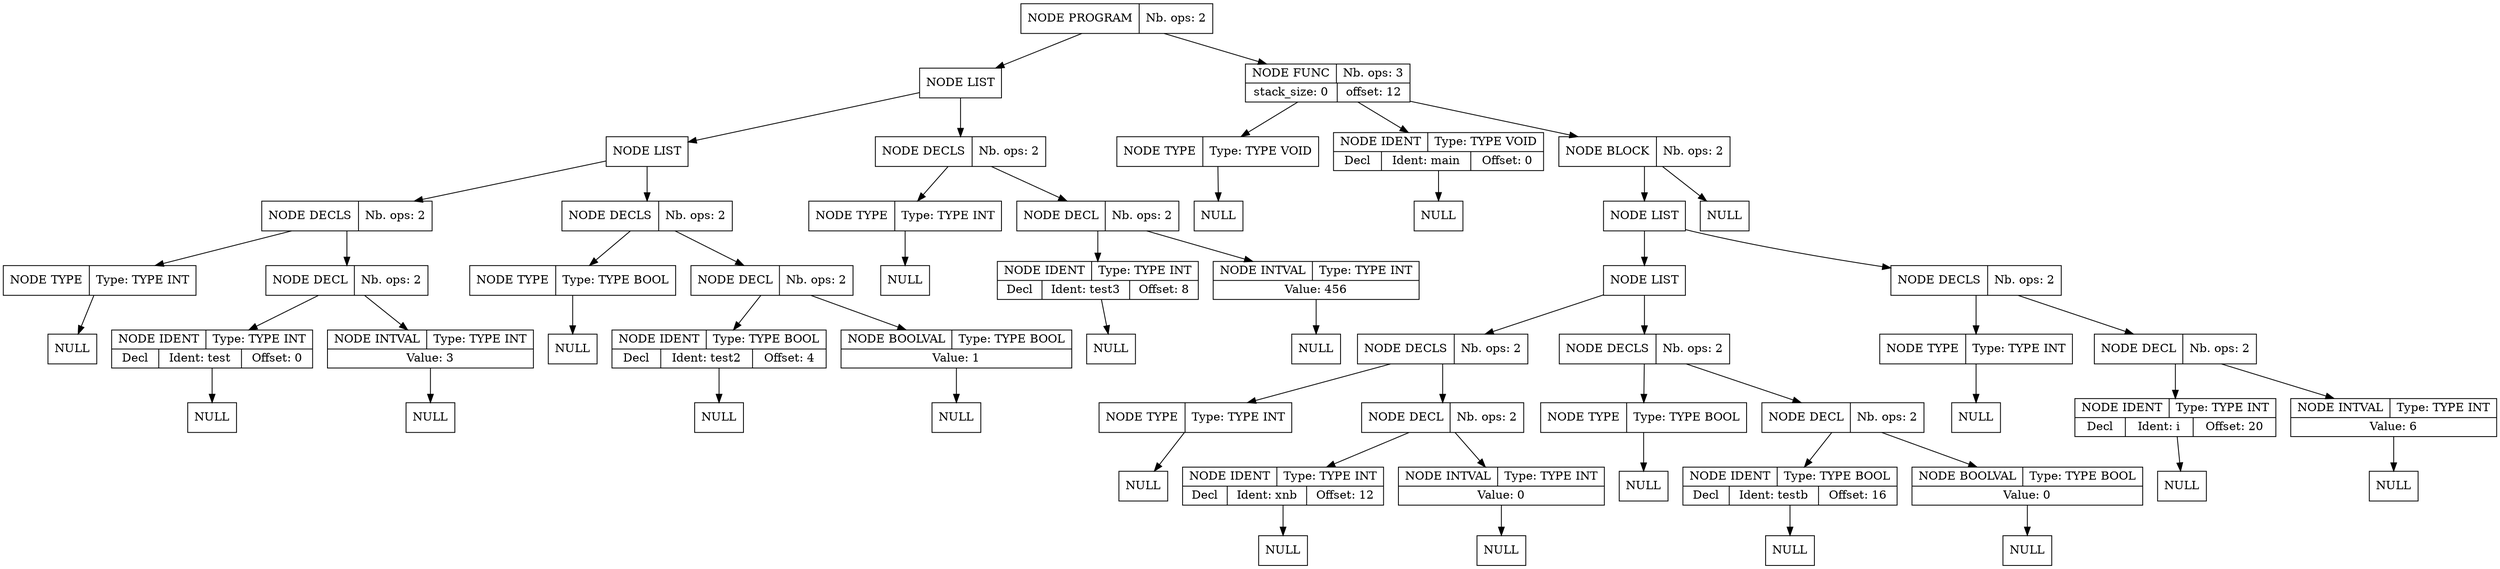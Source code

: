 digraph global_vars {
    N1 [shape=record, label="{{NODE PROGRAM|Nb. ops: 2}}"];
    N2 [shape=record, label="{{NODE LIST}}"];
    N3 [shape=record, label="{{NODE LIST}}"];
    N4 [shape=record, label="{{NODE DECLS|Nb. ops: 2}}"];
    N5 [shape=record, label="{{NODE TYPE|Type: TYPE INT}}"];
    N6 [shape=record, label="{{NULL}}"];
    edge[tailclip=true];
    N5 -> N6
    edge[tailclip=true];
    N4 -> N5
    N7 [shape=record, label="{{NODE DECL|Nb. ops: 2}}"];
    N8 [shape=record, label="{{NODE IDENT|Type: TYPE INT}|{<decl>Decl      |Ident: test|Offset: 0}}"];
    N9 [shape=record, label="{{NULL}}"];
    edge[tailclip=true];
    N8 -> N9
    edge[tailclip=true];
    N7 -> N8
    N10 [shape=record, label="{{NODE INTVAL|Type: TYPE INT}|{Value: 3}}"];
    N11 [shape=record, label="{{NULL}}"];
    edge[tailclip=true];
    N10 -> N11
    edge[tailclip=true];
    N7 -> N10
    edge[tailclip=true];
    N4 -> N7
    edge[tailclip=true];
    N3 -> N4
    N12 [shape=record, label="{{NODE DECLS|Nb. ops: 2}}"];
    N13 [shape=record, label="{{NODE TYPE|Type: TYPE BOOL}}"];
    N14 [shape=record, label="{{NULL}}"];
    edge[tailclip=true];
    N13 -> N14
    edge[tailclip=true];
    N12 -> N13
    N15 [shape=record, label="{{NODE DECL|Nb. ops: 2}}"];
    N16 [shape=record, label="{{NODE IDENT|Type: TYPE BOOL}|{<decl>Decl      |Ident: test2|Offset: 4}}"];
    N17 [shape=record, label="{{NULL}}"];
    edge[tailclip=true];
    N16 -> N17
    edge[tailclip=true];
    N15 -> N16
    N18 [shape=record, label="{{NODE BOOLVAL|Type: TYPE BOOL}|{Value: 1}}"];
    N19 [shape=record, label="{{NULL}}"];
    edge[tailclip=true];
    N18 -> N19
    edge[tailclip=true];
    N15 -> N18
    edge[tailclip=true];
    N12 -> N15
    edge[tailclip=true];
    N3 -> N12
    edge[tailclip=true];
    N2 -> N3
    N20 [shape=record, label="{{NODE DECLS|Nb. ops: 2}}"];
    N21 [shape=record, label="{{NODE TYPE|Type: TYPE INT}}"];
    N22 [shape=record, label="{{NULL}}"];
    edge[tailclip=true];
    N21 -> N22
    edge[tailclip=true];
    N20 -> N21
    N23 [shape=record, label="{{NODE DECL|Nb. ops: 2}}"];
    N24 [shape=record, label="{{NODE IDENT|Type: TYPE INT}|{<decl>Decl      |Ident: test3|Offset: 8}}"];
    N25 [shape=record, label="{{NULL}}"];
    edge[tailclip=true];
    N24 -> N25
    edge[tailclip=true];
    N23 -> N24
    N26 [shape=record, label="{{NODE INTVAL|Type: TYPE INT}|{Value: 456}}"];
    N27 [shape=record, label="{{NULL}}"];
    edge[tailclip=true];
    N26 -> N27
    edge[tailclip=true];
    N23 -> N26
    edge[tailclip=true];
    N20 -> N23
    edge[tailclip=true];
    N2 -> N20
    edge[tailclip=true];
    N1 -> N2
    N28 [shape=record, label="{{NODE FUNC|Nb. ops: 3}|{stack_size: 0|offset: 12}}"];
    N29 [shape=record, label="{{NODE TYPE|Type: TYPE VOID}}"];
    N30 [shape=record, label="{{NULL}}"];
    edge[tailclip=true];
    N29 -> N30
    edge[tailclip=true];
    N28 -> N29
    N31 [shape=record, label="{{NODE IDENT|Type: TYPE VOID}|{<decl>Decl      |Ident: main|Offset: 0}}"];
    N32 [shape=record, label="{{NULL}}"];
    edge[tailclip=true];
    N31 -> N32
    edge[tailclip=true];
    N28 -> N31
    N33 [shape=record, label="{{NODE BLOCK|Nb. ops: 2}}"];
    N34 [shape=record, label="{{NODE LIST}}"];
    N35 [shape=record, label="{{NODE LIST}}"];
    N36 [shape=record, label="{{NODE DECLS|Nb. ops: 2}}"];
    N37 [shape=record, label="{{NODE TYPE|Type: TYPE INT}}"];
    N38 [shape=record, label="{{NULL}}"];
    edge[tailclip=true];
    N37 -> N38
    edge[tailclip=true];
    N36 -> N37
    N39 [shape=record, label="{{NODE DECL|Nb. ops: 2}}"];
    N40 [shape=record, label="{{NODE IDENT|Type: TYPE INT}|{<decl>Decl      |Ident: xnb|Offset: 12}}"];
    N41 [shape=record, label="{{NULL}}"];
    edge[tailclip=true];
    N40 -> N41
    edge[tailclip=true];
    N39 -> N40
    N42 [shape=record, label="{{NODE INTVAL|Type: TYPE INT}|{Value: 0}}"];
    N43 [shape=record, label="{{NULL}}"];
    edge[tailclip=true];
    N42 -> N43
    edge[tailclip=true];
    N39 -> N42
    edge[tailclip=true];
    N36 -> N39
    edge[tailclip=true];
    N35 -> N36
    N44 [shape=record, label="{{NODE DECLS|Nb. ops: 2}}"];
    N45 [shape=record, label="{{NODE TYPE|Type: TYPE BOOL}}"];
    N46 [shape=record, label="{{NULL}}"];
    edge[tailclip=true];
    N45 -> N46
    edge[tailclip=true];
    N44 -> N45
    N47 [shape=record, label="{{NODE DECL|Nb. ops: 2}}"];
    N48 [shape=record, label="{{NODE IDENT|Type: TYPE BOOL}|{<decl>Decl      |Ident: testb|Offset: 16}}"];
    N49 [shape=record, label="{{NULL}}"];
    edge[tailclip=true];
    N48 -> N49
    edge[tailclip=true];
    N47 -> N48
    N50 [shape=record, label="{{NODE BOOLVAL|Type: TYPE BOOL}|{Value: 0}}"];
    N51 [shape=record, label="{{NULL}}"];
    edge[tailclip=true];
    N50 -> N51
    edge[tailclip=true];
    N47 -> N50
    edge[tailclip=true];
    N44 -> N47
    edge[tailclip=true];
    N35 -> N44
    edge[tailclip=true];
    N34 -> N35
    N52 [shape=record, label="{{NODE DECLS|Nb. ops: 2}}"];
    N53 [shape=record, label="{{NODE TYPE|Type: TYPE INT}}"];
    N54 [shape=record, label="{{NULL}}"];
    edge[tailclip=true];
    N53 -> N54
    edge[tailclip=true];
    N52 -> N53
    N55 [shape=record, label="{{NODE DECL|Nb. ops: 2}}"];
    N56 [shape=record, label="{{NODE IDENT|Type: TYPE INT}|{<decl>Decl      |Ident: i|Offset: 20}}"];
    N57 [shape=record, label="{{NULL}}"];
    edge[tailclip=true];
    N56 -> N57
    edge[tailclip=true];
    N55 -> N56
    N58 [shape=record, label="{{NODE INTVAL|Type: TYPE INT}|{Value: 6}}"];
    N59 [shape=record, label="{{NULL}}"];
    edge[tailclip=true];
    N58 -> N59
    edge[tailclip=true];
    N55 -> N58
    edge[tailclip=true];
    N52 -> N55
    edge[tailclip=true];
    N34 -> N52
    edge[tailclip=true];
    N33 -> N34
    N60 [shape=record, label="{{NULL}}"];
    edge[tailclip=true];
    N33 -> N60
    edge[tailclip=true];
    N28 -> N33
    edge[tailclip=true];
    N1 -> N28
}